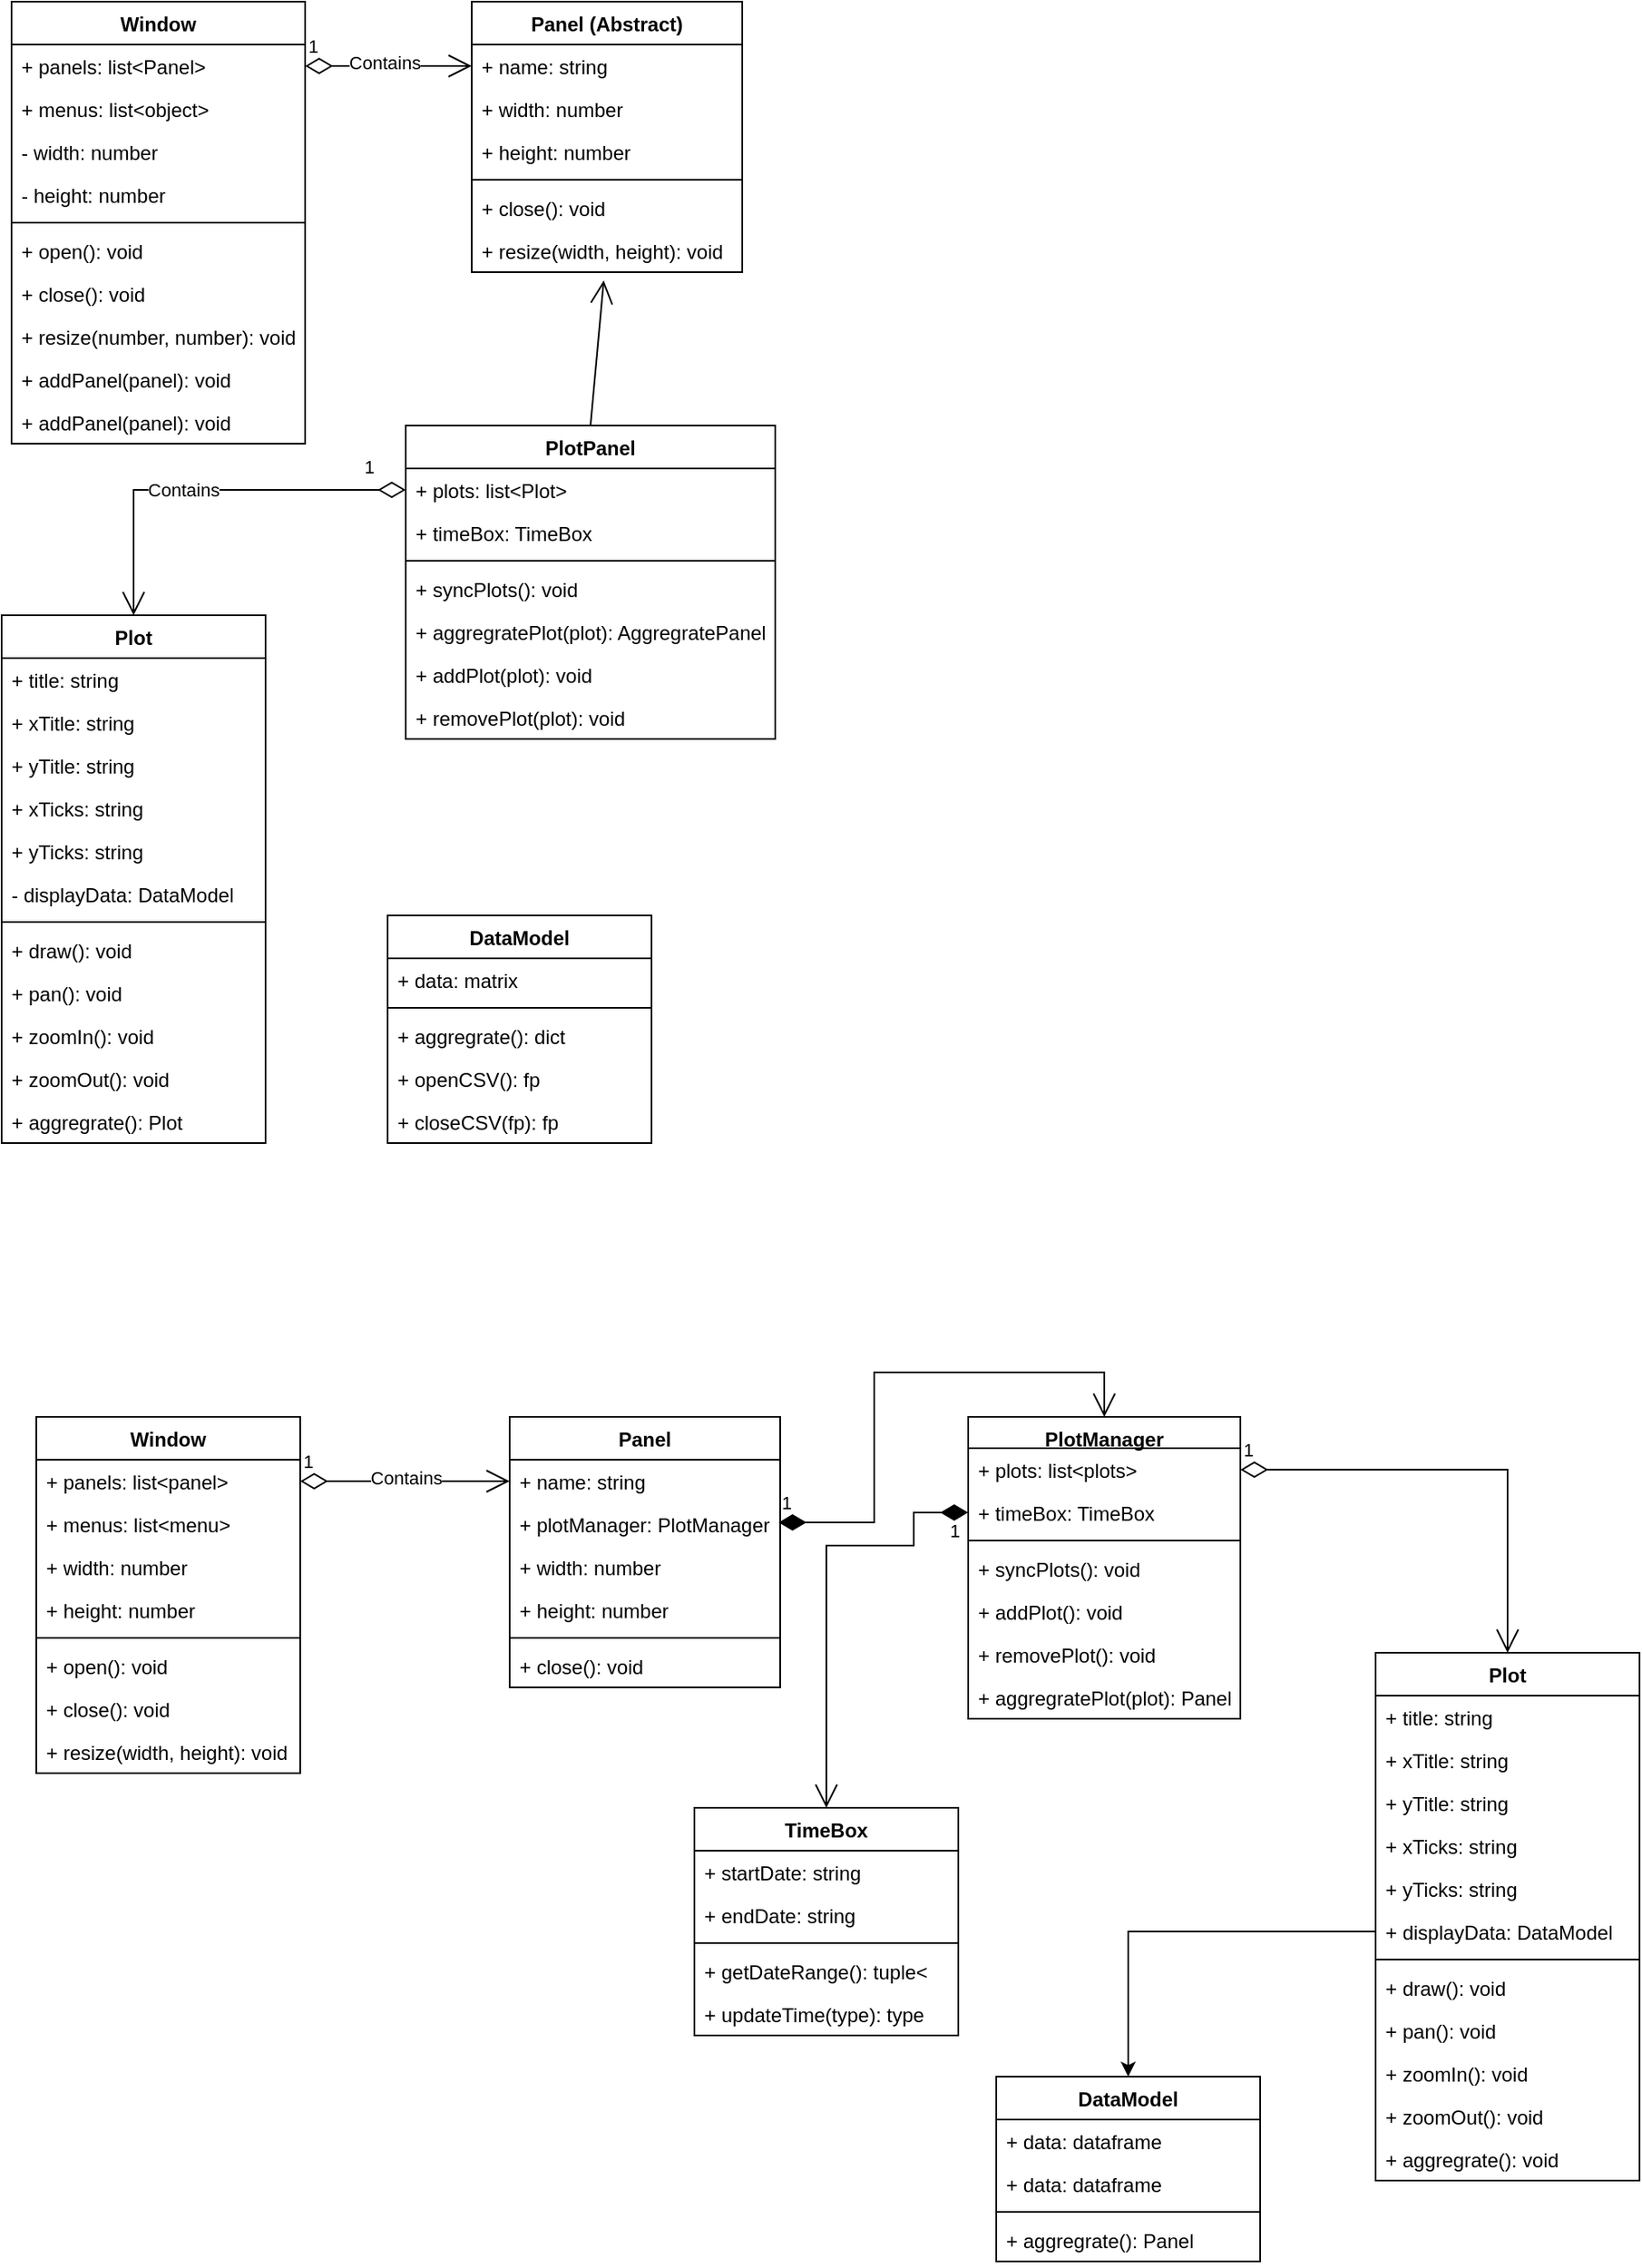 <mxfile version="20.3.0" type="github"><diagram id="UT-qD1kF3HPHE-cdim4v" name="Page-1"><mxGraphModel dx="1662" dy="1644" grid="0" gridSize="10" guides="1" tooltips="1" connect="1" arrows="1" fold="1" page="1" pageScale="1" pageWidth="1100" pageHeight="850" math="0" shadow="0"><root><mxCell id="0"/><mxCell id="1" parent="0"/><mxCell id="D0WQU8Z_5N7r7djm6m5t-1" value="Window" style="swimlane;fontStyle=1;align=center;verticalAlign=top;childLayout=stackLayout;horizontal=1;startSize=26;horizontalStack=0;resizeParent=1;resizeParentMax=0;resizeLast=0;collapsible=1;marginBottom=0;" vertex="1" parent="1"><mxGeometry x="56" y="40" width="160" height="216" as="geometry"/></mxCell><mxCell id="D0WQU8Z_5N7r7djm6m5t-2" value="+ panels: list&lt;panel&gt;" style="text;strokeColor=none;fillColor=none;align=left;verticalAlign=top;spacingLeft=4;spacingRight=4;overflow=hidden;rotatable=0;points=[[0,0.5],[1,0.5]];portConstraint=eastwest;" vertex="1" parent="D0WQU8Z_5N7r7djm6m5t-1"><mxGeometry y="26" width="160" height="26" as="geometry"/></mxCell><mxCell id="D0WQU8Z_5N7r7djm6m5t-6" value="+ menus: list&lt;menu&gt; " style="text;strokeColor=none;fillColor=none;align=left;verticalAlign=top;spacingLeft=4;spacingRight=4;overflow=hidden;rotatable=0;points=[[0,0.5],[1,0.5]];portConstraint=eastwest;" vertex="1" parent="D0WQU8Z_5N7r7djm6m5t-1"><mxGeometry y="52" width="160" height="26" as="geometry"/></mxCell><mxCell id="D0WQU8Z_5N7r7djm6m5t-42" value="+ width: number" style="text;strokeColor=none;fillColor=none;align=left;verticalAlign=top;spacingLeft=4;spacingRight=4;overflow=hidden;rotatable=0;points=[[0,0.5],[1,0.5]];portConstraint=eastwest;" vertex="1" parent="D0WQU8Z_5N7r7djm6m5t-1"><mxGeometry y="78" width="160" height="26" as="geometry"/></mxCell><mxCell id="D0WQU8Z_5N7r7djm6m5t-43" value="+ height: number" style="text;strokeColor=none;fillColor=none;align=left;verticalAlign=top;spacingLeft=4;spacingRight=4;overflow=hidden;rotatable=0;points=[[0,0.5],[1,0.5]];portConstraint=eastwest;" vertex="1" parent="D0WQU8Z_5N7r7djm6m5t-1"><mxGeometry y="104" width="160" height="26" as="geometry"/></mxCell><mxCell id="D0WQU8Z_5N7r7djm6m5t-3" value="" style="line;strokeWidth=1;fillColor=none;align=left;verticalAlign=middle;spacingTop=-1;spacingLeft=3;spacingRight=3;rotatable=0;labelPosition=right;points=[];portConstraint=eastwest;strokeColor=inherit;" vertex="1" parent="D0WQU8Z_5N7r7djm6m5t-1"><mxGeometry y="130" width="160" height="8" as="geometry"/></mxCell><mxCell id="D0WQU8Z_5N7r7djm6m5t-4" value="+ open(): void" style="text;strokeColor=none;fillColor=none;align=left;verticalAlign=top;spacingLeft=4;spacingRight=4;overflow=hidden;rotatable=0;points=[[0,0.5],[1,0.5]];portConstraint=eastwest;" vertex="1" parent="D0WQU8Z_5N7r7djm6m5t-1"><mxGeometry y="138" width="160" height="26" as="geometry"/></mxCell><mxCell id="D0WQU8Z_5N7r7djm6m5t-5" value="+ close(): void" style="text;strokeColor=none;fillColor=none;align=left;verticalAlign=top;spacingLeft=4;spacingRight=4;overflow=hidden;rotatable=0;points=[[0,0.5],[1,0.5]];portConstraint=eastwest;" vertex="1" parent="D0WQU8Z_5N7r7djm6m5t-1"><mxGeometry y="164" width="160" height="26" as="geometry"/></mxCell><mxCell id="D0WQU8Z_5N7r7djm6m5t-7" value="+ resize(width, height): void" style="text;strokeColor=none;fillColor=none;align=left;verticalAlign=top;spacingLeft=4;spacingRight=4;overflow=hidden;rotatable=0;points=[[0,0.5],[1,0.5]];portConstraint=eastwest;" vertex="1" parent="D0WQU8Z_5N7r7djm6m5t-1"><mxGeometry y="190" width="160" height="26" as="geometry"/></mxCell><mxCell id="D0WQU8Z_5N7r7djm6m5t-8" value="Panel" style="swimlane;fontStyle=1;align=center;verticalAlign=top;childLayout=stackLayout;horizontal=1;startSize=26;horizontalStack=0;resizeParent=1;resizeParentMax=0;resizeLast=0;collapsible=1;marginBottom=0;" vertex="1" parent="1"><mxGeometry x="343" y="40" width="164" height="164" as="geometry"/></mxCell><mxCell id="D0WQU8Z_5N7r7djm6m5t-9" value="+ name: string" style="text;strokeColor=none;fillColor=none;align=left;verticalAlign=top;spacingLeft=4;spacingRight=4;overflow=hidden;rotatable=0;points=[[0,0.5],[1,0.5]];portConstraint=eastwest;" vertex="1" parent="D0WQU8Z_5N7r7djm6m5t-8"><mxGeometry y="26" width="164" height="26" as="geometry"/></mxCell><mxCell id="D0WQU8Z_5N7r7djm6m5t-12" value="+ plotManager: PlotManager" style="text;strokeColor=none;fillColor=none;align=left;verticalAlign=top;spacingLeft=4;spacingRight=4;overflow=hidden;rotatable=0;points=[[0,0.5],[1,0.5]];portConstraint=eastwest;" vertex="1" parent="D0WQU8Z_5N7r7djm6m5t-8"><mxGeometry y="52" width="164" height="26" as="geometry"/></mxCell><mxCell id="D0WQU8Z_5N7r7djm6m5t-40" value="+ width: number" style="text;strokeColor=none;fillColor=none;align=left;verticalAlign=top;spacingLeft=4;spacingRight=4;overflow=hidden;rotatable=0;points=[[0,0.5],[1,0.5]];portConstraint=eastwest;" vertex="1" parent="D0WQU8Z_5N7r7djm6m5t-8"><mxGeometry y="78" width="164" height="26" as="geometry"/></mxCell><mxCell id="D0WQU8Z_5N7r7djm6m5t-41" value="+ height: number" style="text;strokeColor=none;fillColor=none;align=left;verticalAlign=top;spacingLeft=4;spacingRight=4;overflow=hidden;rotatable=0;points=[[0,0.5],[1,0.5]];portConstraint=eastwest;" vertex="1" parent="D0WQU8Z_5N7r7djm6m5t-8"><mxGeometry y="104" width="164" height="26" as="geometry"/></mxCell><mxCell id="D0WQU8Z_5N7r7djm6m5t-10" value="" style="line;strokeWidth=1;fillColor=none;align=left;verticalAlign=middle;spacingTop=-1;spacingLeft=3;spacingRight=3;rotatable=0;labelPosition=right;points=[];portConstraint=eastwest;strokeColor=inherit;" vertex="1" parent="D0WQU8Z_5N7r7djm6m5t-8"><mxGeometry y="130" width="164" height="8" as="geometry"/></mxCell><mxCell id="D0WQU8Z_5N7r7djm6m5t-11" value="+ close(): void" style="text;strokeColor=none;fillColor=none;align=left;verticalAlign=top;spacingLeft=4;spacingRight=4;overflow=hidden;rotatable=0;points=[[0,0.5],[1,0.5]];portConstraint=eastwest;" vertex="1" parent="D0WQU8Z_5N7r7djm6m5t-8"><mxGeometry y="138" width="164" height="26" as="geometry"/></mxCell><mxCell id="D0WQU8Z_5N7r7djm6m5t-13" value="Plot" style="swimlane;fontStyle=1;align=center;verticalAlign=top;childLayout=stackLayout;horizontal=1;startSize=26;horizontalStack=0;resizeParent=1;resizeParentMax=0;resizeLast=0;collapsible=1;marginBottom=0;" vertex="1" parent="1"><mxGeometry x="868" y="183" width="160" height="320" as="geometry"/></mxCell><mxCell id="D0WQU8Z_5N7r7djm6m5t-14" value="+ title: string" style="text;strokeColor=none;fillColor=none;align=left;verticalAlign=top;spacingLeft=4;spacingRight=4;overflow=hidden;rotatable=0;points=[[0,0.5],[1,0.5]];portConstraint=eastwest;" vertex="1" parent="D0WQU8Z_5N7r7djm6m5t-13"><mxGeometry y="26" width="160" height="26" as="geometry"/></mxCell><mxCell id="D0WQU8Z_5N7r7djm6m5t-17" value="+ xTitle: string" style="text;strokeColor=none;fillColor=none;align=left;verticalAlign=top;spacingLeft=4;spacingRight=4;overflow=hidden;rotatable=0;points=[[0,0.5],[1,0.5]];portConstraint=eastwest;" vertex="1" parent="D0WQU8Z_5N7r7djm6m5t-13"><mxGeometry y="52" width="160" height="26" as="geometry"/></mxCell><mxCell id="D0WQU8Z_5N7r7djm6m5t-18" value="+ yTitle: string" style="text;strokeColor=none;fillColor=none;align=left;verticalAlign=top;spacingLeft=4;spacingRight=4;overflow=hidden;rotatable=0;points=[[0,0.5],[1,0.5]];portConstraint=eastwest;" vertex="1" parent="D0WQU8Z_5N7r7djm6m5t-13"><mxGeometry y="78" width="160" height="26" as="geometry"/></mxCell><mxCell id="D0WQU8Z_5N7r7djm6m5t-20" value="+ xTicks: string" style="text;strokeColor=none;fillColor=none;align=left;verticalAlign=top;spacingLeft=4;spacingRight=4;overflow=hidden;rotatable=0;points=[[0,0.5],[1,0.5]];portConstraint=eastwest;" vertex="1" parent="D0WQU8Z_5N7r7djm6m5t-13"><mxGeometry y="104" width="160" height="26" as="geometry"/></mxCell><mxCell id="D0WQU8Z_5N7r7djm6m5t-19" value="+ yTicks: string" style="text;strokeColor=none;fillColor=none;align=left;verticalAlign=top;spacingLeft=4;spacingRight=4;overflow=hidden;rotatable=0;points=[[0,0.5],[1,0.5]];portConstraint=eastwest;" vertex="1" parent="D0WQU8Z_5N7r7djm6m5t-13"><mxGeometry y="130" width="160" height="26" as="geometry"/></mxCell><mxCell id="D0WQU8Z_5N7r7djm6m5t-21" value="+ displayData: DataModel" style="text;strokeColor=none;fillColor=none;align=left;verticalAlign=top;spacingLeft=4;spacingRight=4;overflow=hidden;rotatable=0;points=[[0,0.5],[1,0.5]];portConstraint=eastwest;" vertex="1" parent="D0WQU8Z_5N7r7djm6m5t-13"><mxGeometry y="156" width="160" height="26" as="geometry"/></mxCell><mxCell id="D0WQU8Z_5N7r7djm6m5t-15" value="" style="line;strokeWidth=1;fillColor=none;align=left;verticalAlign=middle;spacingTop=-1;spacingLeft=3;spacingRight=3;rotatable=0;labelPosition=right;points=[];portConstraint=eastwest;strokeColor=inherit;" vertex="1" parent="D0WQU8Z_5N7r7djm6m5t-13"><mxGeometry y="182" width="160" height="8" as="geometry"/></mxCell><mxCell id="D0WQU8Z_5N7r7djm6m5t-16" value="+ draw(): void" style="text;strokeColor=none;fillColor=none;align=left;verticalAlign=top;spacingLeft=4;spacingRight=4;overflow=hidden;rotatable=0;points=[[0,0.5],[1,0.5]];portConstraint=eastwest;" vertex="1" parent="D0WQU8Z_5N7r7djm6m5t-13"><mxGeometry y="190" width="160" height="26" as="geometry"/></mxCell><mxCell id="D0WQU8Z_5N7r7djm6m5t-30" value="+ pan(): void" style="text;strokeColor=none;fillColor=none;align=left;verticalAlign=top;spacingLeft=4;spacingRight=4;overflow=hidden;rotatable=0;points=[[0,0.5],[1,0.5]];portConstraint=eastwest;" vertex="1" parent="D0WQU8Z_5N7r7djm6m5t-13"><mxGeometry y="216" width="160" height="26" as="geometry"/></mxCell><mxCell id="D0WQU8Z_5N7r7djm6m5t-31" value="+ zoomIn(): void" style="text;strokeColor=none;fillColor=none;align=left;verticalAlign=top;spacingLeft=4;spacingRight=4;overflow=hidden;rotatable=0;points=[[0,0.5],[1,0.5]];portConstraint=eastwest;" vertex="1" parent="D0WQU8Z_5N7r7djm6m5t-13"><mxGeometry y="242" width="160" height="26" as="geometry"/></mxCell><mxCell id="D0WQU8Z_5N7r7djm6m5t-32" value="+ zoomOut(): void" style="text;strokeColor=none;fillColor=none;align=left;verticalAlign=top;spacingLeft=4;spacingRight=4;overflow=hidden;rotatable=0;points=[[0,0.5],[1,0.5]];portConstraint=eastwest;" vertex="1" parent="D0WQU8Z_5N7r7djm6m5t-13"><mxGeometry y="268" width="160" height="26" as="geometry"/></mxCell><mxCell id="D0WQU8Z_5N7r7djm6m5t-61" value="+ aggregrate(): void" style="text;strokeColor=none;fillColor=none;align=left;verticalAlign=top;spacingLeft=4;spacingRight=4;overflow=hidden;rotatable=0;points=[[0,0.5],[1,0.5]];portConstraint=eastwest;" vertex="1" parent="D0WQU8Z_5N7r7djm6m5t-13"><mxGeometry y="294" width="160" height="26" as="geometry"/></mxCell><mxCell id="D0WQU8Z_5N7r7djm6m5t-23" value="TimeBox" style="swimlane;fontStyle=1;align=center;verticalAlign=top;childLayout=stackLayout;horizontal=1;startSize=26;horizontalStack=0;resizeParent=1;resizeParentMax=0;resizeLast=0;collapsible=1;marginBottom=0;" vertex="1" parent="1"><mxGeometry x="455" y="277" width="160" height="138" as="geometry"/></mxCell><mxCell id="D0WQU8Z_5N7r7djm6m5t-24" value="+ startDate: string" style="text;strokeColor=none;fillColor=none;align=left;verticalAlign=top;spacingLeft=4;spacingRight=4;overflow=hidden;rotatable=0;points=[[0,0.5],[1,0.5]];portConstraint=eastwest;" vertex="1" parent="D0WQU8Z_5N7r7djm6m5t-23"><mxGeometry y="26" width="160" height="26" as="geometry"/></mxCell><mxCell id="D0WQU8Z_5N7r7djm6m5t-27" value="+ endDate: string" style="text;strokeColor=none;fillColor=none;align=left;verticalAlign=top;spacingLeft=4;spacingRight=4;overflow=hidden;rotatable=0;points=[[0,0.5],[1,0.5]];portConstraint=eastwest;" vertex="1" parent="D0WQU8Z_5N7r7djm6m5t-23"><mxGeometry y="52" width="160" height="26" as="geometry"/></mxCell><mxCell id="D0WQU8Z_5N7r7djm6m5t-25" value="" style="line;strokeWidth=1;fillColor=none;align=left;verticalAlign=middle;spacingTop=-1;spacingLeft=3;spacingRight=3;rotatable=0;labelPosition=right;points=[];portConstraint=eastwest;strokeColor=inherit;" vertex="1" parent="D0WQU8Z_5N7r7djm6m5t-23"><mxGeometry y="78" width="160" height="8" as="geometry"/></mxCell><mxCell id="D0WQU8Z_5N7r7djm6m5t-26" value="+ getDateRange(): tuple&lt;" style="text;strokeColor=none;fillColor=none;align=left;verticalAlign=top;spacingLeft=4;spacingRight=4;overflow=hidden;rotatable=0;points=[[0,0.5],[1,0.5]];portConstraint=eastwest;" vertex="1" parent="D0WQU8Z_5N7r7djm6m5t-23"><mxGeometry y="86" width="160" height="26" as="geometry"/></mxCell><mxCell id="D0WQU8Z_5N7r7djm6m5t-51" value="+ updateTime(type): type" style="text;strokeColor=none;fillColor=none;align=left;verticalAlign=top;spacingLeft=4;spacingRight=4;overflow=hidden;rotatable=0;points=[[0,0.5],[1,0.5]];portConstraint=eastwest;" vertex="1" parent="D0WQU8Z_5N7r7djm6m5t-23"><mxGeometry y="112" width="160" height="26" as="geometry"/></mxCell><mxCell id="D0WQU8Z_5N7r7djm6m5t-35" value="1" style="endArrow=open;html=1;endSize=12;startArrow=diamondThin;startSize=14;startFill=0;edgeStyle=orthogonalEdgeStyle;align=left;verticalAlign=bottom;rounded=0;exitX=1;exitY=0.5;exitDx=0;exitDy=0;entryX=0;entryY=0.5;entryDx=0;entryDy=0;" edge="1" parent="1" source="D0WQU8Z_5N7r7djm6m5t-2" target="D0WQU8Z_5N7r7djm6m5t-9"><mxGeometry x="-1" y="3" relative="1" as="geometry"><mxPoint x="344" y="306" as="sourcePoint"/><mxPoint x="504" y="306" as="targetPoint"/></mxGeometry></mxCell><mxCell id="D0WQU8Z_5N7r7djm6m5t-36" value="Contains" style="edgeLabel;html=1;align=center;verticalAlign=middle;resizable=0;points=[];" vertex="1" connectable="0" parent="D0WQU8Z_5N7r7djm6m5t-35"><mxGeometry x="0.205" y="2" relative="1" as="geometry"><mxPoint x="-13" as="offset"/></mxGeometry></mxCell><mxCell id="D0WQU8Z_5N7r7djm6m5t-44" value="DataModel" style="swimlane;fontStyle=1;align=center;verticalAlign=top;childLayout=stackLayout;horizontal=1;startSize=26;horizontalStack=0;resizeParent=1;resizeParentMax=0;resizeLast=0;collapsible=1;marginBottom=0;" vertex="1" parent="1"><mxGeometry x="638" y="440" width="160" height="112" as="geometry"/></mxCell><mxCell id="D0WQU8Z_5N7r7djm6m5t-45" value="+ data: dataframe" style="text;strokeColor=none;fillColor=none;align=left;verticalAlign=top;spacingLeft=4;spacingRight=4;overflow=hidden;rotatable=0;points=[[0,0.5],[1,0.5]];portConstraint=eastwest;" vertex="1" parent="D0WQU8Z_5N7r7djm6m5t-44"><mxGeometry y="26" width="160" height="26" as="geometry"/></mxCell><mxCell id="D0WQU8Z_5N7r7djm6m5t-69" value="+ data: dataframe" style="text;strokeColor=none;fillColor=none;align=left;verticalAlign=top;spacingLeft=4;spacingRight=4;overflow=hidden;rotatable=0;points=[[0,0.5],[1,0.5]];portConstraint=eastwest;" vertex="1" parent="D0WQU8Z_5N7r7djm6m5t-44"><mxGeometry y="52" width="160" height="26" as="geometry"/></mxCell><mxCell id="D0WQU8Z_5N7r7djm6m5t-46" value="" style="line;strokeWidth=1;fillColor=none;align=left;verticalAlign=middle;spacingTop=-1;spacingLeft=3;spacingRight=3;rotatable=0;labelPosition=right;points=[];portConstraint=eastwest;strokeColor=inherit;" vertex="1" parent="D0WQU8Z_5N7r7djm6m5t-44"><mxGeometry y="78" width="160" height="8" as="geometry"/></mxCell><mxCell id="D0WQU8Z_5N7r7djm6m5t-47" value="+ aggregrate(): Panel" style="text;strokeColor=none;fillColor=none;align=left;verticalAlign=top;spacingLeft=4;spacingRight=4;overflow=hidden;rotatable=0;points=[[0,0.5],[1,0.5]];portConstraint=eastwest;" vertex="1" parent="D0WQU8Z_5N7r7djm6m5t-44"><mxGeometry y="86" width="160" height="26" as="geometry"/></mxCell><mxCell id="D0WQU8Z_5N7r7djm6m5t-52" value="PlotManager" style="swimlane;fontStyle=1;align=center;verticalAlign=top;childLayout=stackLayout;horizontal=1;startSize=19;horizontalStack=0;resizeParent=1;resizeParentMax=0;resizeLast=0;collapsible=1;marginBottom=0;" vertex="1" parent="1"><mxGeometry x="621" y="40" width="165" height="183" as="geometry"/></mxCell><mxCell id="D0WQU8Z_5N7r7djm6m5t-53" value="+ plots: list&lt;plots&gt;" style="text;strokeColor=none;fillColor=none;align=left;verticalAlign=top;spacingLeft=4;spacingRight=4;overflow=hidden;rotatable=0;points=[[0,0.5],[1,0.5]];portConstraint=eastwest;" vertex="1" parent="D0WQU8Z_5N7r7djm6m5t-52"><mxGeometry y="19" width="165" height="26" as="geometry"/></mxCell><mxCell id="D0WQU8Z_5N7r7djm6m5t-56" value="+ timeBox: TimeBox" style="text;strokeColor=none;fillColor=none;align=left;verticalAlign=top;spacingLeft=4;spacingRight=4;overflow=hidden;rotatable=0;points=[[0,0.5],[1,0.5]];portConstraint=eastwest;" vertex="1" parent="D0WQU8Z_5N7r7djm6m5t-52"><mxGeometry y="45" width="165" height="26" as="geometry"/></mxCell><mxCell id="D0WQU8Z_5N7r7djm6m5t-54" value="" style="line;strokeWidth=1;fillColor=none;align=left;verticalAlign=middle;spacingTop=-1;spacingLeft=3;spacingRight=3;rotatable=0;labelPosition=right;points=[];portConstraint=eastwest;strokeColor=inherit;" vertex="1" parent="D0WQU8Z_5N7r7djm6m5t-52"><mxGeometry y="71" width="165" height="8" as="geometry"/></mxCell><mxCell id="D0WQU8Z_5N7r7djm6m5t-55" value="+ syncPlots(): void" style="text;strokeColor=none;fillColor=none;align=left;verticalAlign=top;spacingLeft=4;spacingRight=4;overflow=hidden;rotatable=0;points=[[0,0.5],[1,0.5]];portConstraint=eastwest;" vertex="1" parent="D0WQU8Z_5N7r7djm6m5t-52"><mxGeometry y="79" width="165" height="26" as="geometry"/></mxCell><mxCell id="D0WQU8Z_5N7r7djm6m5t-57" value="+ addPlot(): void" style="text;strokeColor=none;fillColor=none;align=left;verticalAlign=top;spacingLeft=4;spacingRight=4;overflow=hidden;rotatable=0;points=[[0,0.5],[1,0.5]];portConstraint=eastwest;" vertex="1" parent="D0WQU8Z_5N7r7djm6m5t-52"><mxGeometry y="105" width="165" height="26" as="geometry"/></mxCell><mxCell id="D0WQU8Z_5N7r7djm6m5t-58" value="+ removePlot(): void" style="text;strokeColor=none;fillColor=none;align=left;verticalAlign=top;spacingLeft=4;spacingRight=4;overflow=hidden;rotatable=0;points=[[0,0.5],[1,0.5]];portConstraint=eastwest;" vertex="1" parent="D0WQU8Z_5N7r7djm6m5t-52"><mxGeometry y="131" width="165" height="26" as="geometry"/></mxCell><mxCell id="D0WQU8Z_5N7r7djm6m5t-67" value="+ aggregratePlot(plot): Panel " style="text;strokeColor=none;fillColor=none;align=left;verticalAlign=top;spacingLeft=4;spacingRight=4;overflow=hidden;rotatable=0;points=[[0,0.5],[1,0.5]];portConstraint=eastwest;" vertex="1" parent="D0WQU8Z_5N7r7djm6m5t-52"><mxGeometry y="157" width="165" height="26" as="geometry"/></mxCell><mxCell id="D0WQU8Z_5N7r7djm6m5t-63" value="1" style="endArrow=open;html=1;endSize=12;startArrow=diamondThin;startSize=14;startFill=0;edgeStyle=orthogonalEdgeStyle;align=left;verticalAlign=bottom;rounded=0;exitX=1;exitY=0.5;exitDx=0;exitDy=0;entryX=0.5;entryY=0;entryDx=0;entryDy=0;" edge="1" parent="1" source="D0WQU8Z_5N7r7djm6m5t-53" target="D0WQU8Z_5N7r7djm6m5t-13"><mxGeometry x="-1" y="3" relative="1" as="geometry"><mxPoint x="344" y="306" as="sourcePoint"/><mxPoint x="504" y="306" as="targetPoint"/><Array as="points"><mxPoint x="948" y="72"/></Array></mxGeometry></mxCell><mxCell id="D0WQU8Z_5N7r7djm6m5t-65" style="edgeStyle=orthogonalEdgeStyle;rounded=0;orthogonalLoop=1;jettySize=auto;html=1;exitX=0;exitY=0.5;exitDx=0;exitDy=0;entryX=0.5;entryY=0;entryDx=0;entryDy=0;" edge="1" parent="1" source="D0WQU8Z_5N7r7djm6m5t-21" target="D0WQU8Z_5N7r7djm6m5t-44"><mxGeometry relative="1" as="geometry"/></mxCell><mxCell id="D0WQU8Z_5N7r7djm6m5t-70" value="1" style="endArrow=open;html=1;endSize=12;startArrow=diamondThin;startSize=14;startFill=1;edgeStyle=orthogonalEdgeStyle;align=left;verticalAlign=bottom;rounded=0;entryX=0.5;entryY=0;entryDx=0;entryDy=0;" edge="1" parent="1" target="D0WQU8Z_5N7r7djm6m5t-52"><mxGeometry x="-1" y="3" relative="1" as="geometry"><mxPoint x="506" y="104" as="sourcePoint"/><mxPoint x="663" y="104" as="targetPoint"/><Array as="points"><mxPoint x="564" y="104"/><mxPoint x="564" y="13"/><mxPoint x="704" y="13"/></Array></mxGeometry></mxCell><mxCell id="D0WQU8Z_5N7r7djm6m5t-71" value="1" style="endArrow=open;html=1;endSize=12;startArrow=diamondThin;startSize=14;startFill=1;edgeStyle=orthogonalEdgeStyle;align=left;verticalAlign=bottom;rounded=0;exitX=0;exitY=0.5;exitDx=0;exitDy=0;entryX=0.5;entryY=0;entryDx=0;entryDy=0;" edge="1" parent="1" source="D0WQU8Z_5N7r7djm6m5t-56" target="D0WQU8Z_5N7r7djm6m5t-23"><mxGeometry x="-0.6" y="-20" relative="1" as="geometry"><mxPoint x="344" y="306" as="sourcePoint"/><mxPoint x="504" y="306" as="targetPoint"/><Array as="points"><mxPoint x="588" y="98"/><mxPoint x="588" y="118"/><mxPoint x="535" y="118"/></Array><mxPoint x="20" y="20" as="offset"/></mxGeometry></mxCell><mxCell id="D0WQU8Z_5N7r7djm6m5t-72" value="Window" style="swimlane;fontStyle=1;align=center;verticalAlign=top;childLayout=stackLayout;horizontal=1;startSize=26;horizontalStack=0;resizeParent=1;resizeParentMax=0;resizeLast=0;collapsible=1;marginBottom=0;" vertex="1" parent="1"><mxGeometry x="41" y="-818" width="178" height="268" as="geometry"><mxRectangle x="41" y="-818" width="81" height="26" as="alternateBounds"/></mxGeometry></mxCell><mxCell id="D0WQU8Z_5N7r7djm6m5t-73" value="+ panels: list&lt;Panel&gt;" style="text;strokeColor=none;fillColor=none;align=left;verticalAlign=top;spacingLeft=4;spacingRight=4;overflow=hidden;rotatable=0;points=[[0,0.5],[1,0.5]];portConstraint=eastwest;" vertex="1" parent="D0WQU8Z_5N7r7djm6m5t-72"><mxGeometry y="26" width="178" height="26" as="geometry"/></mxCell><mxCell id="D0WQU8Z_5N7r7djm6m5t-74" value="+ menus: list&lt;object&gt; " style="text;strokeColor=none;fillColor=none;align=left;verticalAlign=top;spacingLeft=4;spacingRight=4;overflow=hidden;rotatable=0;points=[[0,0.5],[1,0.5]];portConstraint=eastwest;" vertex="1" parent="D0WQU8Z_5N7r7djm6m5t-72"><mxGeometry y="52" width="178" height="26" as="geometry"/></mxCell><mxCell id="D0WQU8Z_5N7r7djm6m5t-75" value="- width: number" style="text;strokeColor=none;fillColor=none;align=left;verticalAlign=top;spacingLeft=4;spacingRight=4;overflow=hidden;rotatable=0;points=[[0,0.5],[1,0.5]];portConstraint=eastwest;" vertex="1" parent="D0WQU8Z_5N7r7djm6m5t-72"><mxGeometry y="78" width="178" height="26" as="geometry"/></mxCell><mxCell id="D0WQU8Z_5N7r7djm6m5t-76" value="- height: number" style="text;strokeColor=none;fillColor=none;align=left;verticalAlign=top;spacingLeft=4;spacingRight=4;overflow=hidden;rotatable=0;points=[[0,0.5],[1,0.5]];portConstraint=eastwest;" vertex="1" parent="D0WQU8Z_5N7r7djm6m5t-72"><mxGeometry y="104" width="178" height="26" as="geometry"/></mxCell><mxCell id="D0WQU8Z_5N7r7djm6m5t-77" value="" style="line;strokeWidth=1;fillColor=none;align=left;verticalAlign=middle;spacingTop=-1;spacingLeft=3;spacingRight=3;rotatable=0;labelPosition=right;points=[];portConstraint=eastwest;strokeColor=inherit;" vertex="1" parent="D0WQU8Z_5N7r7djm6m5t-72"><mxGeometry y="130" width="178" height="8" as="geometry"/></mxCell><mxCell id="D0WQU8Z_5N7r7djm6m5t-78" value="+ open(): void" style="text;strokeColor=none;fillColor=none;align=left;verticalAlign=top;spacingLeft=4;spacingRight=4;overflow=hidden;rotatable=0;points=[[0,0.5],[1,0.5]];portConstraint=eastwest;" vertex="1" parent="D0WQU8Z_5N7r7djm6m5t-72"><mxGeometry y="138" width="178" height="26" as="geometry"/></mxCell><mxCell id="D0WQU8Z_5N7r7djm6m5t-79" value="+ close(): void" style="text;strokeColor=none;fillColor=none;align=left;verticalAlign=top;spacingLeft=4;spacingRight=4;overflow=hidden;rotatable=0;points=[[0,0.5],[1,0.5]];portConstraint=eastwest;" vertex="1" parent="D0WQU8Z_5N7r7djm6m5t-72"><mxGeometry y="164" width="178" height="26" as="geometry"/></mxCell><mxCell id="D0WQU8Z_5N7r7djm6m5t-80" value="+ resize(number, number): void" style="text;strokeColor=none;fillColor=none;align=left;verticalAlign=top;spacingLeft=4;spacingRight=4;overflow=hidden;rotatable=0;points=[[0,0.5],[1,0.5]];portConstraint=eastwest;" vertex="1" parent="D0WQU8Z_5N7r7djm6m5t-72"><mxGeometry y="190" width="178" height="26" as="geometry"/></mxCell><mxCell id="D0WQU8Z_5N7r7djm6m5t-138" value="+ addPanel(panel): void" style="text;strokeColor=none;fillColor=none;align=left;verticalAlign=top;spacingLeft=4;spacingRight=4;overflow=hidden;rotatable=0;points=[[0,0.5],[1,0.5]];portConstraint=eastwest;" vertex="1" parent="D0WQU8Z_5N7r7djm6m5t-72"><mxGeometry y="216" width="178" height="26" as="geometry"/></mxCell><mxCell id="D0WQU8Z_5N7r7djm6m5t-140" value="+ addPanel(panel): void" style="text;strokeColor=none;fillColor=none;align=left;verticalAlign=top;spacingLeft=4;spacingRight=4;overflow=hidden;rotatable=0;points=[[0,0.5],[1,0.5]];portConstraint=eastwest;" vertex="1" parent="D0WQU8Z_5N7r7djm6m5t-72"><mxGeometry y="242" width="178" height="26" as="geometry"/></mxCell><mxCell id="D0WQU8Z_5N7r7djm6m5t-81" value="Panel (Abstract)" style="swimlane;fontStyle=1;align=center;verticalAlign=top;childLayout=stackLayout;horizontal=1;startSize=26;horizontalStack=0;resizeParent=1;resizeParentMax=0;resizeLast=0;collapsible=1;marginBottom=0;" vertex="1" parent="1"><mxGeometry x="320" y="-818" width="164" height="164" as="geometry"><mxRectangle x="320" y="-818" width="67" height="26" as="alternateBounds"/></mxGeometry></mxCell><mxCell id="D0WQU8Z_5N7r7djm6m5t-82" value="+ name: string" style="text;strokeColor=none;fillColor=none;align=left;verticalAlign=top;spacingLeft=4;spacingRight=4;overflow=hidden;rotatable=0;points=[[0,0.5],[1,0.5]];portConstraint=eastwest;" vertex="1" parent="D0WQU8Z_5N7r7djm6m5t-81"><mxGeometry y="26" width="164" height="26" as="geometry"/></mxCell><mxCell id="D0WQU8Z_5N7r7djm6m5t-84" value="+ width: number" style="text;strokeColor=none;fillColor=none;align=left;verticalAlign=top;spacingLeft=4;spacingRight=4;overflow=hidden;rotatable=0;points=[[0,0.5],[1,0.5]];portConstraint=eastwest;" vertex="1" parent="D0WQU8Z_5N7r7djm6m5t-81"><mxGeometry y="52" width="164" height="26" as="geometry"/></mxCell><mxCell id="D0WQU8Z_5N7r7djm6m5t-85" value="+ height: number" style="text;strokeColor=none;fillColor=none;align=left;verticalAlign=top;spacingLeft=4;spacingRight=4;overflow=hidden;rotatable=0;points=[[0,0.5],[1,0.5]];portConstraint=eastwest;" vertex="1" parent="D0WQU8Z_5N7r7djm6m5t-81"><mxGeometry y="78" width="164" height="26" as="geometry"/></mxCell><mxCell id="D0WQU8Z_5N7r7djm6m5t-86" value="" style="line;strokeWidth=1;fillColor=none;align=left;verticalAlign=middle;spacingTop=-1;spacingLeft=3;spacingRight=3;rotatable=0;labelPosition=right;points=[];portConstraint=eastwest;strokeColor=inherit;" vertex="1" parent="D0WQU8Z_5N7r7djm6m5t-81"><mxGeometry y="104" width="164" height="8" as="geometry"/></mxCell><mxCell id="D0WQU8Z_5N7r7djm6m5t-87" value="+ close(): void" style="text;strokeColor=none;fillColor=none;align=left;verticalAlign=top;spacingLeft=4;spacingRight=4;overflow=hidden;rotatable=0;points=[[0,0.5],[1,0.5]];portConstraint=eastwest;" vertex="1" parent="D0WQU8Z_5N7r7djm6m5t-81"><mxGeometry y="112" width="164" height="26" as="geometry"/></mxCell><mxCell id="D0WQU8Z_5N7r7djm6m5t-108" value="+ resize(width, height): void" style="text;strokeColor=none;fillColor=none;align=left;verticalAlign=top;spacingLeft=4;spacingRight=4;overflow=hidden;rotatable=0;points=[[0,0.5],[1,0.5]];portConstraint=eastwest;" vertex="1" parent="D0WQU8Z_5N7r7djm6m5t-81"><mxGeometry y="138" width="164" height="26" as="geometry"/></mxCell><mxCell id="D0WQU8Z_5N7r7djm6m5t-88" value="1" style="endArrow=open;html=1;endSize=12;startArrow=diamondThin;startSize=14;startFill=0;edgeStyle=orthogonalEdgeStyle;align=left;verticalAlign=bottom;rounded=0;exitX=1;exitY=0.5;exitDx=0;exitDy=0;entryX=0;entryY=0.5;entryDx=0;entryDy=0;" edge="1" parent="1" source="D0WQU8Z_5N7r7djm6m5t-73" target="D0WQU8Z_5N7r7djm6m5t-82"><mxGeometry x="-1" y="3" relative="1" as="geometry"><mxPoint x="243" y="-587" as="sourcePoint"/><mxPoint x="370" y="-587" as="targetPoint"/><Array as="points"><mxPoint x="284" y="-779"/><mxPoint x="284" y="-779"/></Array></mxGeometry></mxCell><mxCell id="D0WQU8Z_5N7r7djm6m5t-89" value="Contains" style="edgeLabel;html=1;align=center;verticalAlign=middle;resizable=0;points=[];" vertex="1" connectable="0" parent="D0WQU8Z_5N7r7djm6m5t-88"><mxGeometry x="0.205" y="2" relative="1" as="geometry"><mxPoint x="-13" as="offset"/></mxGeometry></mxCell><mxCell id="D0WQU8Z_5N7r7djm6m5t-103" value="PlotPanel" style="swimlane;fontStyle=1;align=center;verticalAlign=top;childLayout=stackLayout;horizontal=1;startSize=26;horizontalStack=0;resizeParent=1;resizeParentMax=0;resizeLast=0;collapsible=1;marginBottom=0;" vertex="1" parent="1"><mxGeometry x="280" y="-561" width="224" height="190" as="geometry"/></mxCell><mxCell id="D0WQU8Z_5N7r7djm6m5t-104" value="+ plots: list&lt;Plot&gt;" style="text;strokeColor=none;fillColor=none;align=left;verticalAlign=top;spacingLeft=4;spacingRight=4;overflow=hidden;rotatable=0;points=[[0,0.5],[1,0.5]];portConstraint=eastwest;" vertex="1" parent="D0WQU8Z_5N7r7djm6m5t-103"><mxGeometry y="26" width="224" height="26" as="geometry"/></mxCell><mxCell id="D0WQU8Z_5N7r7djm6m5t-117" value="+ timeBox: TimeBox" style="text;strokeColor=none;fillColor=none;align=left;verticalAlign=top;spacingLeft=4;spacingRight=4;overflow=hidden;rotatable=0;points=[[0,0.5],[1,0.5]];portConstraint=eastwest;" vertex="1" parent="D0WQU8Z_5N7r7djm6m5t-103"><mxGeometry y="52" width="224" height="26" as="geometry"/></mxCell><mxCell id="D0WQU8Z_5N7r7djm6m5t-105" value="" style="line;strokeWidth=1;fillColor=none;align=left;verticalAlign=middle;spacingTop=-1;spacingLeft=3;spacingRight=3;rotatable=0;labelPosition=right;points=[];portConstraint=eastwest;strokeColor=inherit;" vertex="1" parent="D0WQU8Z_5N7r7djm6m5t-103"><mxGeometry y="78" width="224" height="8" as="geometry"/></mxCell><mxCell id="D0WQU8Z_5N7r7djm6m5t-106" value="+ syncPlots(): void" style="text;strokeColor=none;fillColor=none;align=left;verticalAlign=top;spacingLeft=4;spacingRight=4;overflow=hidden;rotatable=0;points=[[0,0.5],[1,0.5]];portConstraint=eastwest;" vertex="1" parent="D0WQU8Z_5N7r7djm6m5t-103"><mxGeometry y="86" width="224" height="26" as="geometry"/></mxCell><mxCell id="D0WQU8Z_5N7r7djm6m5t-134" value="+ aggregratePlot(plot): AggregratePanel" style="text;strokeColor=none;fillColor=none;align=left;verticalAlign=top;spacingLeft=4;spacingRight=4;overflow=hidden;rotatable=0;points=[[0,0.5],[1,0.5]];portConstraint=eastwest;" vertex="1" parent="D0WQU8Z_5N7r7djm6m5t-103"><mxGeometry y="112" width="224" height="26" as="geometry"/></mxCell><mxCell id="D0WQU8Z_5N7r7djm6m5t-135" value="+ addPlot(plot): void" style="text;strokeColor=none;fillColor=none;align=left;verticalAlign=top;spacingLeft=4;spacingRight=4;overflow=hidden;rotatable=0;points=[[0,0.5],[1,0.5]];portConstraint=eastwest;" vertex="1" parent="D0WQU8Z_5N7r7djm6m5t-103"><mxGeometry y="138" width="224" height="26" as="geometry"/></mxCell><mxCell id="D0WQU8Z_5N7r7djm6m5t-136" value="+ removePlot(plot): void" style="text;strokeColor=none;fillColor=none;align=left;verticalAlign=top;spacingLeft=4;spacingRight=4;overflow=hidden;rotatable=0;points=[[0,0.5],[1,0.5]];portConstraint=eastwest;" vertex="1" parent="D0WQU8Z_5N7r7djm6m5t-103"><mxGeometry y="164" width="224" height="26" as="geometry"/></mxCell><mxCell id="D0WQU8Z_5N7r7djm6m5t-118" value="" style="endArrow=open;endFill=1;endSize=12;html=1;rounded=0;entryX=0.488;entryY=1.192;entryDx=0;entryDy=0;exitX=0.5;exitY=0;exitDx=0;exitDy=0;entryPerimeter=0;" edge="1" parent="1" source="D0WQU8Z_5N7r7djm6m5t-103" target="D0WQU8Z_5N7r7djm6m5t-108"><mxGeometry width="160" relative="1" as="geometry"><mxPoint x="248" y="-486" as="sourcePoint"/><mxPoint x="408" y="-486" as="targetPoint"/></mxGeometry></mxCell><mxCell id="D0WQU8Z_5N7r7djm6m5t-119" value="Plot" style="swimlane;fontStyle=1;align=center;verticalAlign=top;childLayout=stackLayout;horizontal=1;startSize=26;horizontalStack=0;resizeParent=1;resizeParentMax=0;resizeLast=0;collapsible=1;marginBottom=0;" vertex="1" parent="1"><mxGeometry x="35" y="-446" width="160" height="320" as="geometry"/></mxCell><mxCell id="D0WQU8Z_5N7r7djm6m5t-120" value="+ title: string" style="text;strokeColor=none;fillColor=none;align=left;verticalAlign=top;spacingLeft=4;spacingRight=4;overflow=hidden;rotatable=0;points=[[0,0.5],[1,0.5]];portConstraint=eastwest;" vertex="1" parent="D0WQU8Z_5N7r7djm6m5t-119"><mxGeometry y="26" width="160" height="26" as="geometry"/></mxCell><mxCell id="D0WQU8Z_5N7r7djm6m5t-121" value="+ xTitle: string" style="text;strokeColor=none;fillColor=none;align=left;verticalAlign=top;spacingLeft=4;spacingRight=4;overflow=hidden;rotatable=0;points=[[0,0.5],[1,0.5]];portConstraint=eastwest;" vertex="1" parent="D0WQU8Z_5N7r7djm6m5t-119"><mxGeometry y="52" width="160" height="26" as="geometry"/></mxCell><mxCell id="D0WQU8Z_5N7r7djm6m5t-122" value="+ yTitle: string" style="text;strokeColor=none;fillColor=none;align=left;verticalAlign=top;spacingLeft=4;spacingRight=4;overflow=hidden;rotatable=0;points=[[0,0.5],[1,0.5]];portConstraint=eastwest;" vertex="1" parent="D0WQU8Z_5N7r7djm6m5t-119"><mxGeometry y="78" width="160" height="26" as="geometry"/></mxCell><mxCell id="D0WQU8Z_5N7r7djm6m5t-123" value="+ xTicks: string" style="text;strokeColor=none;fillColor=none;align=left;verticalAlign=top;spacingLeft=4;spacingRight=4;overflow=hidden;rotatable=0;points=[[0,0.5],[1,0.5]];portConstraint=eastwest;" vertex="1" parent="D0WQU8Z_5N7r7djm6m5t-119"><mxGeometry y="104" width="160" height="26" as="geometry"/></mxCell><mxCell id="D0WQU8Z_5N7r7djm6m5t-124" value="+ yTicks: string" style="text;strokeColor=none;fillColor=none;align=left;verticalAlign=top;spacingLeft=4;spacingRight=4;overflow=hidden;rotatable=0;points=[[0,0.5],[1,0.5]];portConstraint=eastwest;" vertex="1" parent="D0WQU8Z_5N7r7djm6m5t-119"><mxGeometry y="130" width="160" height="26" as="geometry"/></mxCell><mxCell id="D0WQU8Z_5N7r7djm6m5t-125" value="- displayData: DataModel" style="text;strokeColor=none;fillColor=none;align=left;verticalAlign=top;spacingLeft=4;spacingRight=4;overflow=hidden;rotatable=0;points=[[0,0.5],[1,0.5]];portConstraint=eastwest;" vertex="1" parent="D0WQU8Z_5N7r7djm6m5t-119"><mxGeometry y="156" width="160" height="26" as="geometry"/></mxCell><mxCell id="D0WQU8Z_5N7r7djm6m5t-126" value="" style="line;strokeWidth=1;fillColor=none;align=left;verticalAlign=middle;spacingTop=-1;spacingLeft=3;spacingRight=3;rotatable=0;labelPosition=right;points=[];portConstraint=eastwest;strokeColor=inherit;" vertex="1" parent="D0WQU8Z_5N7r7djm6m5t-119"><mxGeometry y="182" width="160" height="8" as="geometry"/></mxCell><mxCell id="D0WQU8Z_5N7r7djm6m5t-127" value="+ draw(): void" style="text;strokeColor=none;fillColor=none;align=left;verticalAlign=top;spacingLeft=4;spacingRight=4;overflow=hidden;rotatable=0;points=[[0,0.5],[1,0.5]];portConstraint=eastwest;" vertex="1" parent="D0WQU8Z_5N7r7djm6m5t-119"><mxGeometry y="190" width="160" height="26" as="geometry"/></mxCell><mxCell id="D0WQU8Z_5N7r7djm6m5t-128" value="+ pan(): void" style="text;strokeColor=none;fillColor=none;align=left;verticalAlign=top;spacingLeft=4;spacingRight=4;overflow=hidden;rotatable=0;points=[[0,0.5],[1,0.5]];portConstraint=eastwest;" vertex="1" parent="D0WQU8Z_5N7r7djm6m5t-119"><mxGeometry y="216" width="160" height="26" as="geometry"/></mxCell><mxCell id="D0WQU8Z_5N7r7djm6m5t-129" value="+ zoomIn(): void" style="text;strokeColor=none;fillColor=none;align=left;verticalAlign=top;spacingLeft=4;spacingRight=4;overflow=hidden;rotatable=0;points=[[0,0.5],[1,0.5]];portConstraint=eastwest;" vertex="1" parent="D0WQU8Z_5N7r7djm6m5t-119"><mxGeometry y="242" width="160" height="26" as="geometry"/></mxCell><mxCell id="D0WQU8Z_5N7r7djm6m5t-130" value="+ zoomOut(): void" style="text;strokeColor=none;fillColor=none;align=left;verticalAlign=top;spacingLeft=4;spacingRight=4;overflow=hidden;rotatable=0;points=[[0,0.5],[1,0.5]];portConstraint=eastwest;" vertex="1" parent="D0WQU8Z_5N7r7djm6m5t-119"><mxGeometry y="268" width="160" height="26" as="geometry"/></mxCell><mxCell id="D0WQU8Z_5N7r7djm6m5t-131" value="+ aggregrate(): Plot" style="text;strokeColor=none;fillColor=none;align=left;verticalAlign=top;spacingLeft=4;spacingRight=4;overflow=hidden;rotatable=0;points=[[0,0.5],[1,0.5]];portConstraint=eastwest;" vertex="1" parent="D0WQU8Z_5N7r7djm6m5t-119"><mxGeometry y="294" width="160" height="26" as="geometry"/></mxCell><mxCell id="D0WQU8Z_5N7r7djm6m5t-132" value="1" style="endArrow=open;html=1;endSize=12;startArrow=diamondThin;startSize=14;startFill=0;edgeStyle=orthogonalEdgeStyle;align=left;verticalAlign=bottom;rounded=0;exitX=0;exitY=0.5;exitDx=0;exitDy=0;entryX=0.5;entryY=0;entryDx=0;entryDy=0;" edge="1" parent="1" source="D0WQU8Z_5N7r7djm6m5t-104" target="D0WQU8Z_5N7r7djm6m5t-119"><mxGeometry x="-0.775" y="-5" relative="1" as="geometry"><mxPoint x="295" y="-346" as="sourcePoint"/><mxPoint x="148" y="-495" as="targetPoint"/><Array as="points"><mxPoint x="115" y="-522"/></Array><mxPoint as="offset"/></mxGeometry></mxCell><mxCell id="D0WQU8Z_5N7r7djm6m5t-133" value="Contains" style="edgeLabel;html=1;align=center;verticalAlign=middle;resizable=0;points=[];" vertex="1" connectable="0" parent="D0WQU8Z_5N7r7djm6m5t-132"><mxGeometry x="0.205" y="2" relative="1" as="geometry"><mxPoint x="10" y="-2" as="offset"/></mxGeometry></mxCell><mxCell id="D0WQU8Z_5N7r7djm6m5t-141" value="DataModel" style="swimlane;fontStyle=1;align=center;verticalAlign=top;childLayout=stackLayout;horizontal=1;startSize=26;horizontalStack=0;resizeParent=1;resizeParentMax=0;resizeLast=0;collapsible=1;marginBottom=0;" vertex="1" parent="1"><mxGeometry x="269" y="-264" width="160" height="138" as="geometry"/></mxCell><mxCell id="D0WQU8Z_5N7r7djm6m5t-142" value="+ data: matrix" style="text;strokeColor=none;fillColor=none;align=left;verticalAlign=top;spacingLeft=4;spacingRight=4;overflow=hidden;rotatable=0;points=[[0,0.5],[1,0.5]];portConstraint=eastwest;" vertex="1" parent="D0WQU8Z_5N7r7djm6m5t-141"><mxGeometry y="26" width="160" height="26" as="geometry"/></mxCell><mxCell id="D0WQU8Z_5N7r7djm6m5t-144" value="" style="line;strokeWidth=1;fillColor=none;align=left;verticalAlign=middle;spacingTop=-1;spacingLeft=3;spacingRight=3;rotatable=0;labelPosition=right;points=[];portConstraint=eastwest;strokeColor=inherit;" vertex="1" parent="D0WQU8Z_5N7r7djm6m5t-141"><mxGeometry y="52" width="160" height="8" as="geometry"/></mxCell><mxCell id="D0WQU8Z_5N7r7djm6m5t-145" value="+ aggregrate(): dict" style="text;strokeColor=none;fillColor=none;align=left;verticalAlign=top;spacingLeft=4;spacingRight=4;overflow=hidden;rotatable=0;points=[[0,0.5],[1,0.5]];portConstraint=eastwest;" vertex="1" parent="D0WQU8Z_5N7r7djm6m5t-141"><mxGeometry y="60" width="160" height="26" as="geometry"/></mxCell><mxCell id="D0WQU8Z_5N7r7djm6m5t-146" value="+ openCSV(): fp" style="text;strokeColor=none;fillColor=none;align=left;verticalAlign=top;spacingLeft=4;spacingRight=4;overflow=hidden;rotatable=0;points=[[0,0.5],[1,0.5]];portConstraint=eastwest;" vertex="1" parent="D0WQU8Z_5N7r7djm6m5t-141"><mxGeometry y="86" width="160" height="26" as="geometry"/></mxCell><mxCell id="D0WQU8Z_5N7r7djm6m5t-147" value="+ closeCSV(fp): fp" style="text;strokeColor=none;fillColor=none;align=left;verticalAlign=top;spacingLeft=4;spacingRight=4;overflow=hidden;rotatable=0;points=[[0,0.5],[1,0.5]];portConstraint=eastwest;" vertex="1" parent="D0WQU8Z_5N7r7djm6m5t-141"><mxGeometry y="112" width="160" height="26" as="geometry"/></mxCell></root></mxGraphModel></diagram></mxfile>